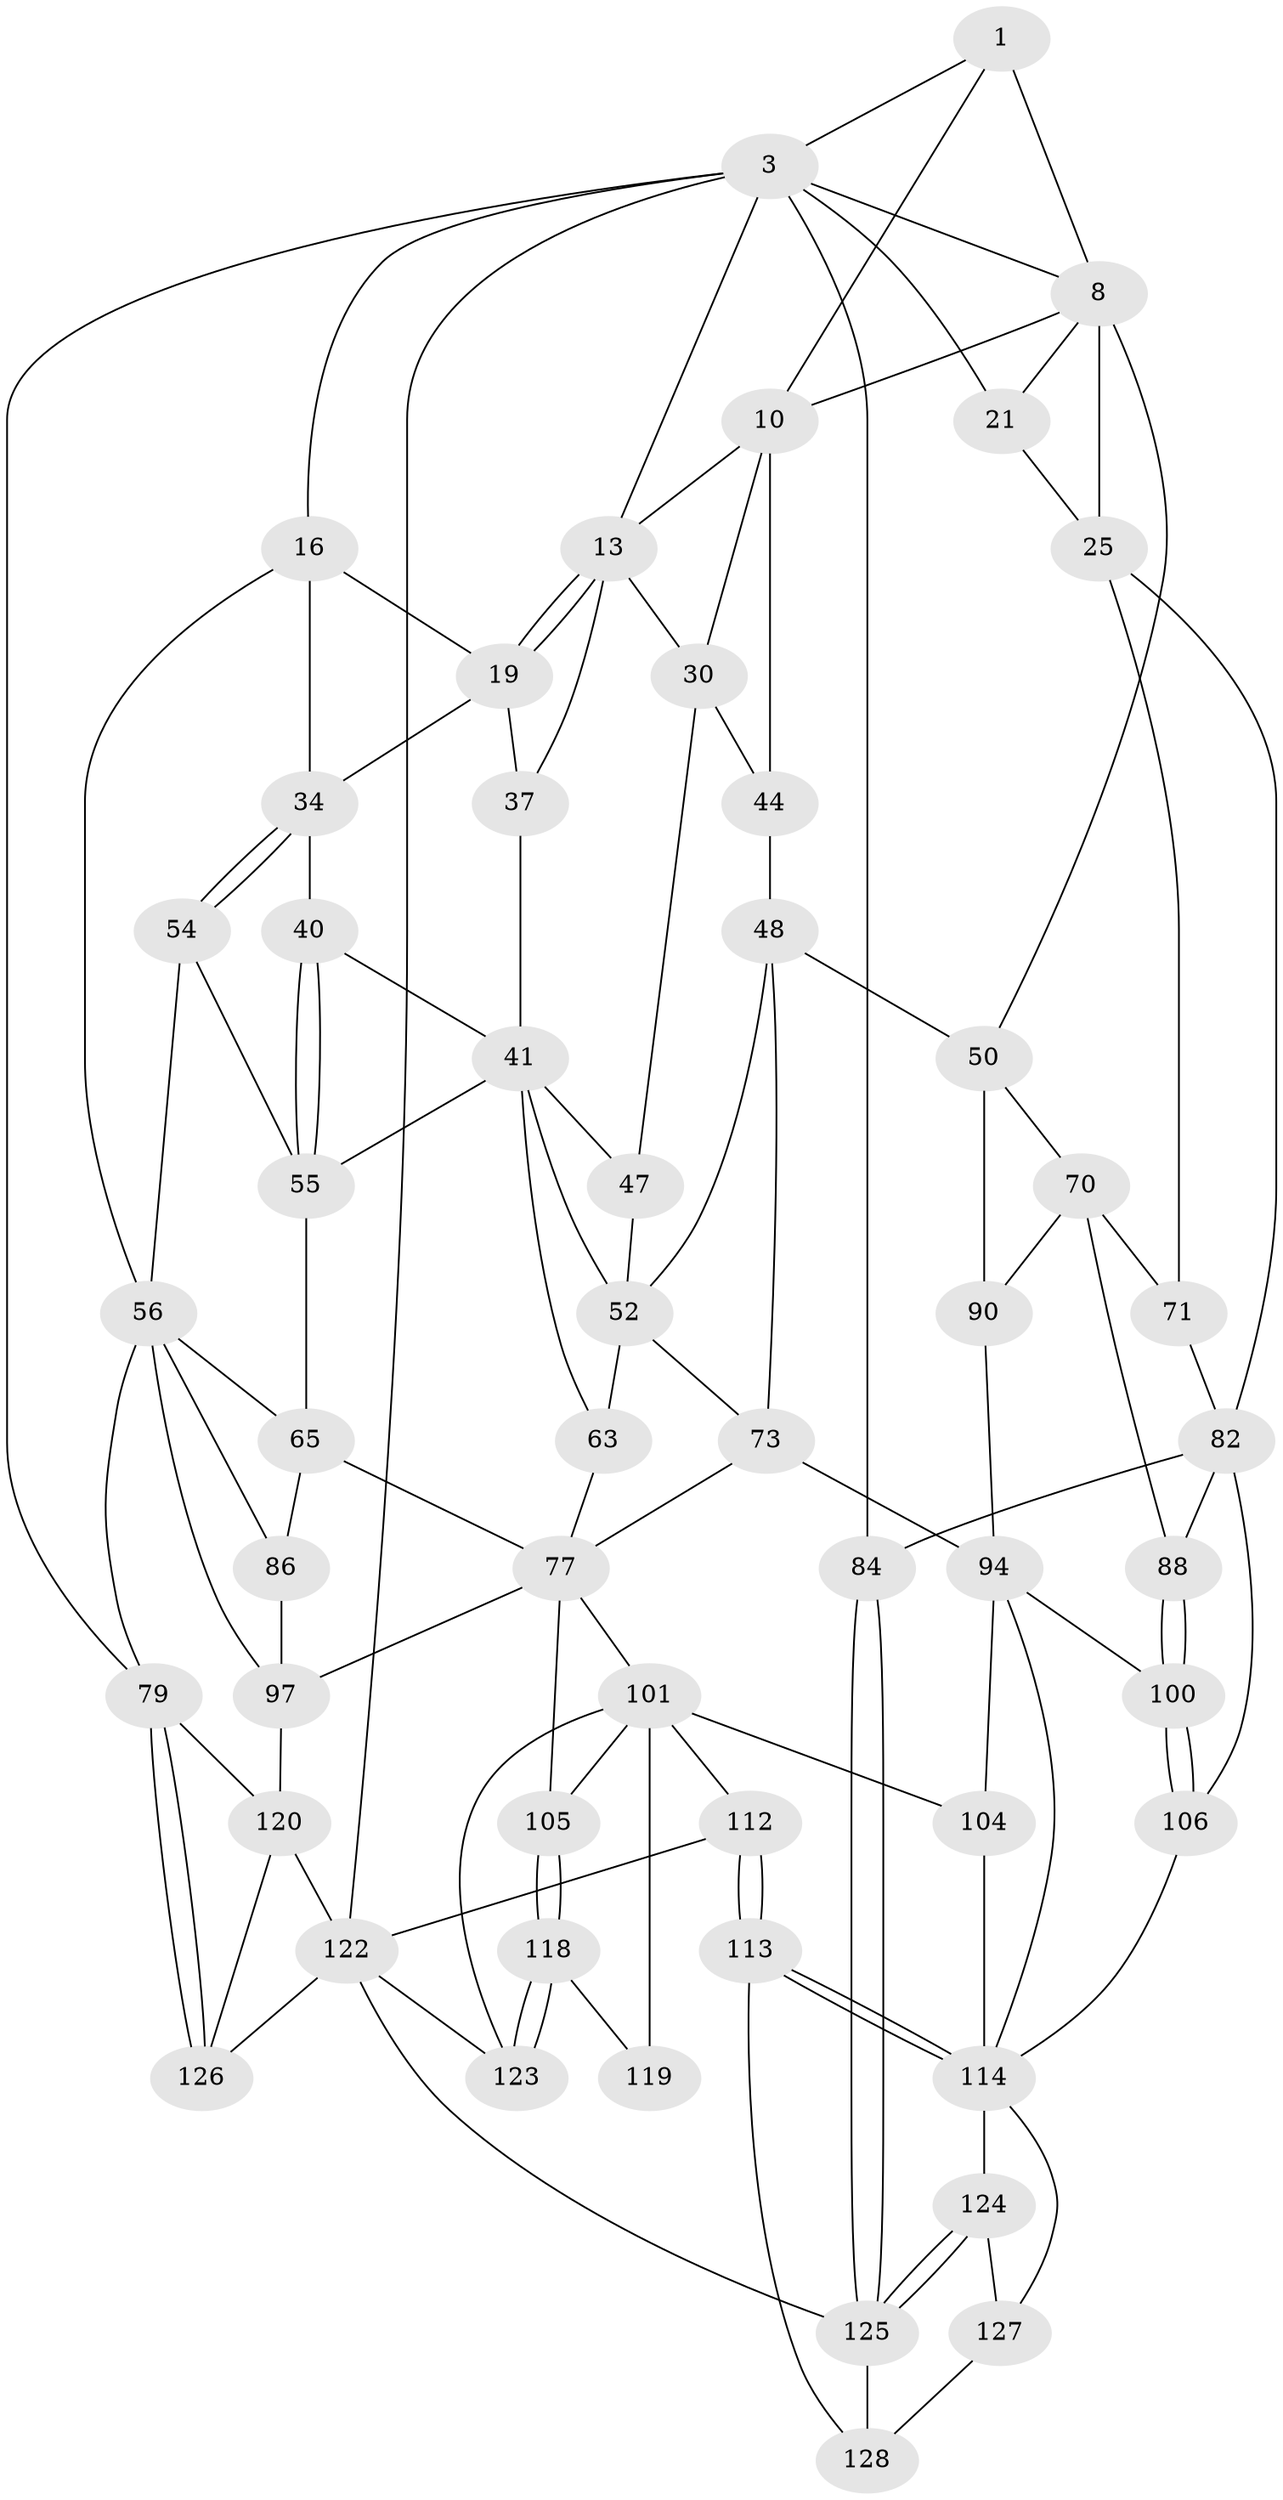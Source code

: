 // original degree distribution, {3: 0.014705882352941176, 4: 0.25735294117647056, 6: 0.2426470588235294, 5: 0.4852941176470588}
// Generated by graph-tools (version 1.1) at 2025/21/03/04/25 18:21:31]
// undirected, 54 vertices, 118 edges
graph export_dot {
graph [start="1"]
  node [color=gray90,style=filled];
  1 [pos="+0.23036754040016547+0",super="+2+7"];
  3 [pos="+0.8989132181069547+0",super="+4+12"];
  8 [pos="+0.2503195554685718+0.12314782845531612",super="+9+23"];
  10 [pos="+0.5452426793477505+0",super="+11+15"];
  13 [pos="+0.7238303599111865+0.10477698893090703",super="+14"];
  16 [pos="+1+0",super="+17"];
  19 [pos="+0.7881388016283887+0.20968280177134366",super="+31"];
  21 [pos="+0+0.2319065075815146"];
  25 [pos="+0.17552095227941739+0.3163022077854599",super="+66"];
  30 [pos="+0.4653016031025148+0.25544783243243147",super="+39"];
  34 [pos="+0.8965148462343471+0.3284882954431087",super="+35"];
  37 [pos="+0.600074054441479+0.22636682226761873"];
  40 [pos="+0.7505866431523169+0.2909585417525476"];
  41 [pos="+0.6726554118006163+0.3574771536009831",super="+51+42"];
  44 [pos="+0.5033963500085016+0.37531305583602315",super="+45"];
  47 [pos="+0.5249459179450783+0.3623056083682204",super="+53"];
  48 [pos="+0.42091899764413504+0.49532725941548883",super="+62+49"];
  50 [pos="+0.3500644211992208+0.49871149752751165",super="+68"];
  52 [pos="+0.6364907487296715+0.39992836947904803",super="+61"];
  54 [pos="+0.9212460806056415+0.37108430423801425"];
  55 [pos="+0.7780963389441692+0.38653472353912954",super="+59"];
  56 [pos="+1+0.47381963527010496",super="+81+57"];
  63 [pos="+0.7006598249553992+0.48895044747512934",super="+75"];
  65 [pos="+0.7797592313742416+0.49161945444637434",super="+76"];
  70 [pos="+0.1658366176938535+0.5389093441607751",super="+87"];
  71 [pos="+0.1040679303897388+0.49265599438933394"];
  73 [pos="+0.5925253434509308+0.6004320622935024",super="+74"];
  77 [pos="+0.7353416928007604+0.5996073276423283",super="+91"];
  79 [pos="+1+1",super="+80"];
  82 [pos="+0+0.6022170435093195",super="+83+85"];
  84 [pos="+0+1"];
  86 [pos="+0.8634374813511982+0.5698605633583801"];
  88 [pos="+0.15739276594549012+0.6446480887151702"];
  90 [pos="+0.20582268435310302+0.6345731234562116",super="+93"];
  94 [pos="+0.41159867581487064+0.5684150198329292",super="+95"];
  97 [pos="+0.8667263139471661+0.6664384704510063",super="+98"];
  100 [pos="+0.21136142224522547+0.7261635797613989"];
  101 [pos="+0.6229563513424448+0.6678898190211902",super="+102"];
  104 [pos="+0.4513368729775395+0.685690017033555",super="+108"];
  105 [pos="+0.7391313768576504+0.741665964566186"];
  106 [pos="+0.1563508287359923+0.7936653572927468",super="+107"];
  112 [pos="+0.44514097627215454+0.943791613967662"];
  113 [pos="+0.4098415783882388+0.9132220179648026"];
  114 [pos="+0.39304868553740835+0.8867645710740268",super="+115"];
  118 [pos="+0.6680778779786852+0.830784692697667"];
  119 [pos="+0.6016714544666184+0.7551778812545915"];
  120 [pos="+0.8493361162954417+0.7597913751426449",super="+121"];
  122 [pos="+0.6825595797786702+0.8604844756961832",super="+130"];
  123 [pos="+0.6705573904206271+0.8471951714232677"];
  124 [pos="+0.13893769354998617+0.8714670630678183"];
  125 [pos="+0+1",super="+133"];
  126 [pos="+0.8471495641995459+0.9945625644239555"];
  127 [pos="+0.2186006805205177+0.9214156292618799"];
  128 [pos="+0.2941019184897768+0.9482964513315442",super="+129"];
  1 -- 10 [weight=2];
  1 -- 3;
  1 -- 8;
  3 -- 16 [weight=2];
  3 -- 84 [weight=2];
  3 -- 21;
  3 -- 8;
  3 -- 122;
  3 -- 79;
  3 -- 13;
  8 -- 25 [weight=2];
  8 -- 21;
  8 -- 50;
  8 -- 10;
  10 -- 44;
  10 -- 13;
  10 -- 30;
  13 -- 19 [weight=2];
  13 -- 19;
  13 -- 37;
  13 -- 30 [weight=2];
  16 -- 34;
  16 -- 19;
  16 -- 56;
  19 -- 37;
  19 -- 34;
  21 -- 25;
  25 -- 82;
  25 -- 71;
  30 -- 44;
  30 -- 47;
  34 -- 54;
  34 -- 54;
  34 -- 40;
  37 -- 41;
  40 -- 41;
  40 -- 55;
  40 -- 55;
  41 -- 52;
  41 -- 63;
  41 -- 47 [weight=2];
  41 -- 55;
  44 -- 48 [weight=2];
  47 -- 52;
  48 -- 52;
  48 -- 50;
  48 -- 73;
  50 -- 90 [weight=2];
  50 -- 70;
  52 -- 73;
  52 -- 63 [weight=2];
  54 -- 55;
  54 -- 56;
  55 -- 65;
  56 -- 97;
  56 -- 79;
  56 -- 65;
  56 -- 86;
  63 -- 77;
  65 -- 77;
  65 -- 86;
  70 -- 71;
  70 -- 88;
  70 -- 90;
  71 -- 82;
  73 -- 77;
  73 -- 94;
  77 -- 105;
  77 -- 97;
  77 -- 101;
  79 -- 126;
  79 -- 126;
  79 -- 120;
  82 -- 84;
  82 -- 88;
  82 -- 106 [weight=2];
  84 -- 125;
  84 -- 125;
  86 -- 97;
  88 -- 100;
  88 -- 100;
  90 -- 94;
  94 -- 104 [weight=2];
  94 -- 100;
  94 -- 114;
  97 -- 120;
  100 -- 106;
  100 -- 106;
  101 -- 105;
  101 -- 112;
  101 -- 119 [weight=2];
  101 -- 104;
  101 -- 123;
  104 -- 114;
  105 -- 118;
  105 -- 118;
  106 -- 114;
  112 -- 113;
  112 -- 113;
  112 -- 122;
  113 -- 114;
  113 -- 114;
  113 -- 128;
  114 -- 124;
  114 -- 127;
  118 -- 119;
  118 -- 123;
  118 -- 123;
  120 -- 122;
  120 -- 126;
  122 -- 123;
  122 -- 125;
  122 -- 126;
  124 -- 125;
  124 -- 125;
  124 -- 127;
  125 -- 128 [weight=2];
  127 -- 128;
}
